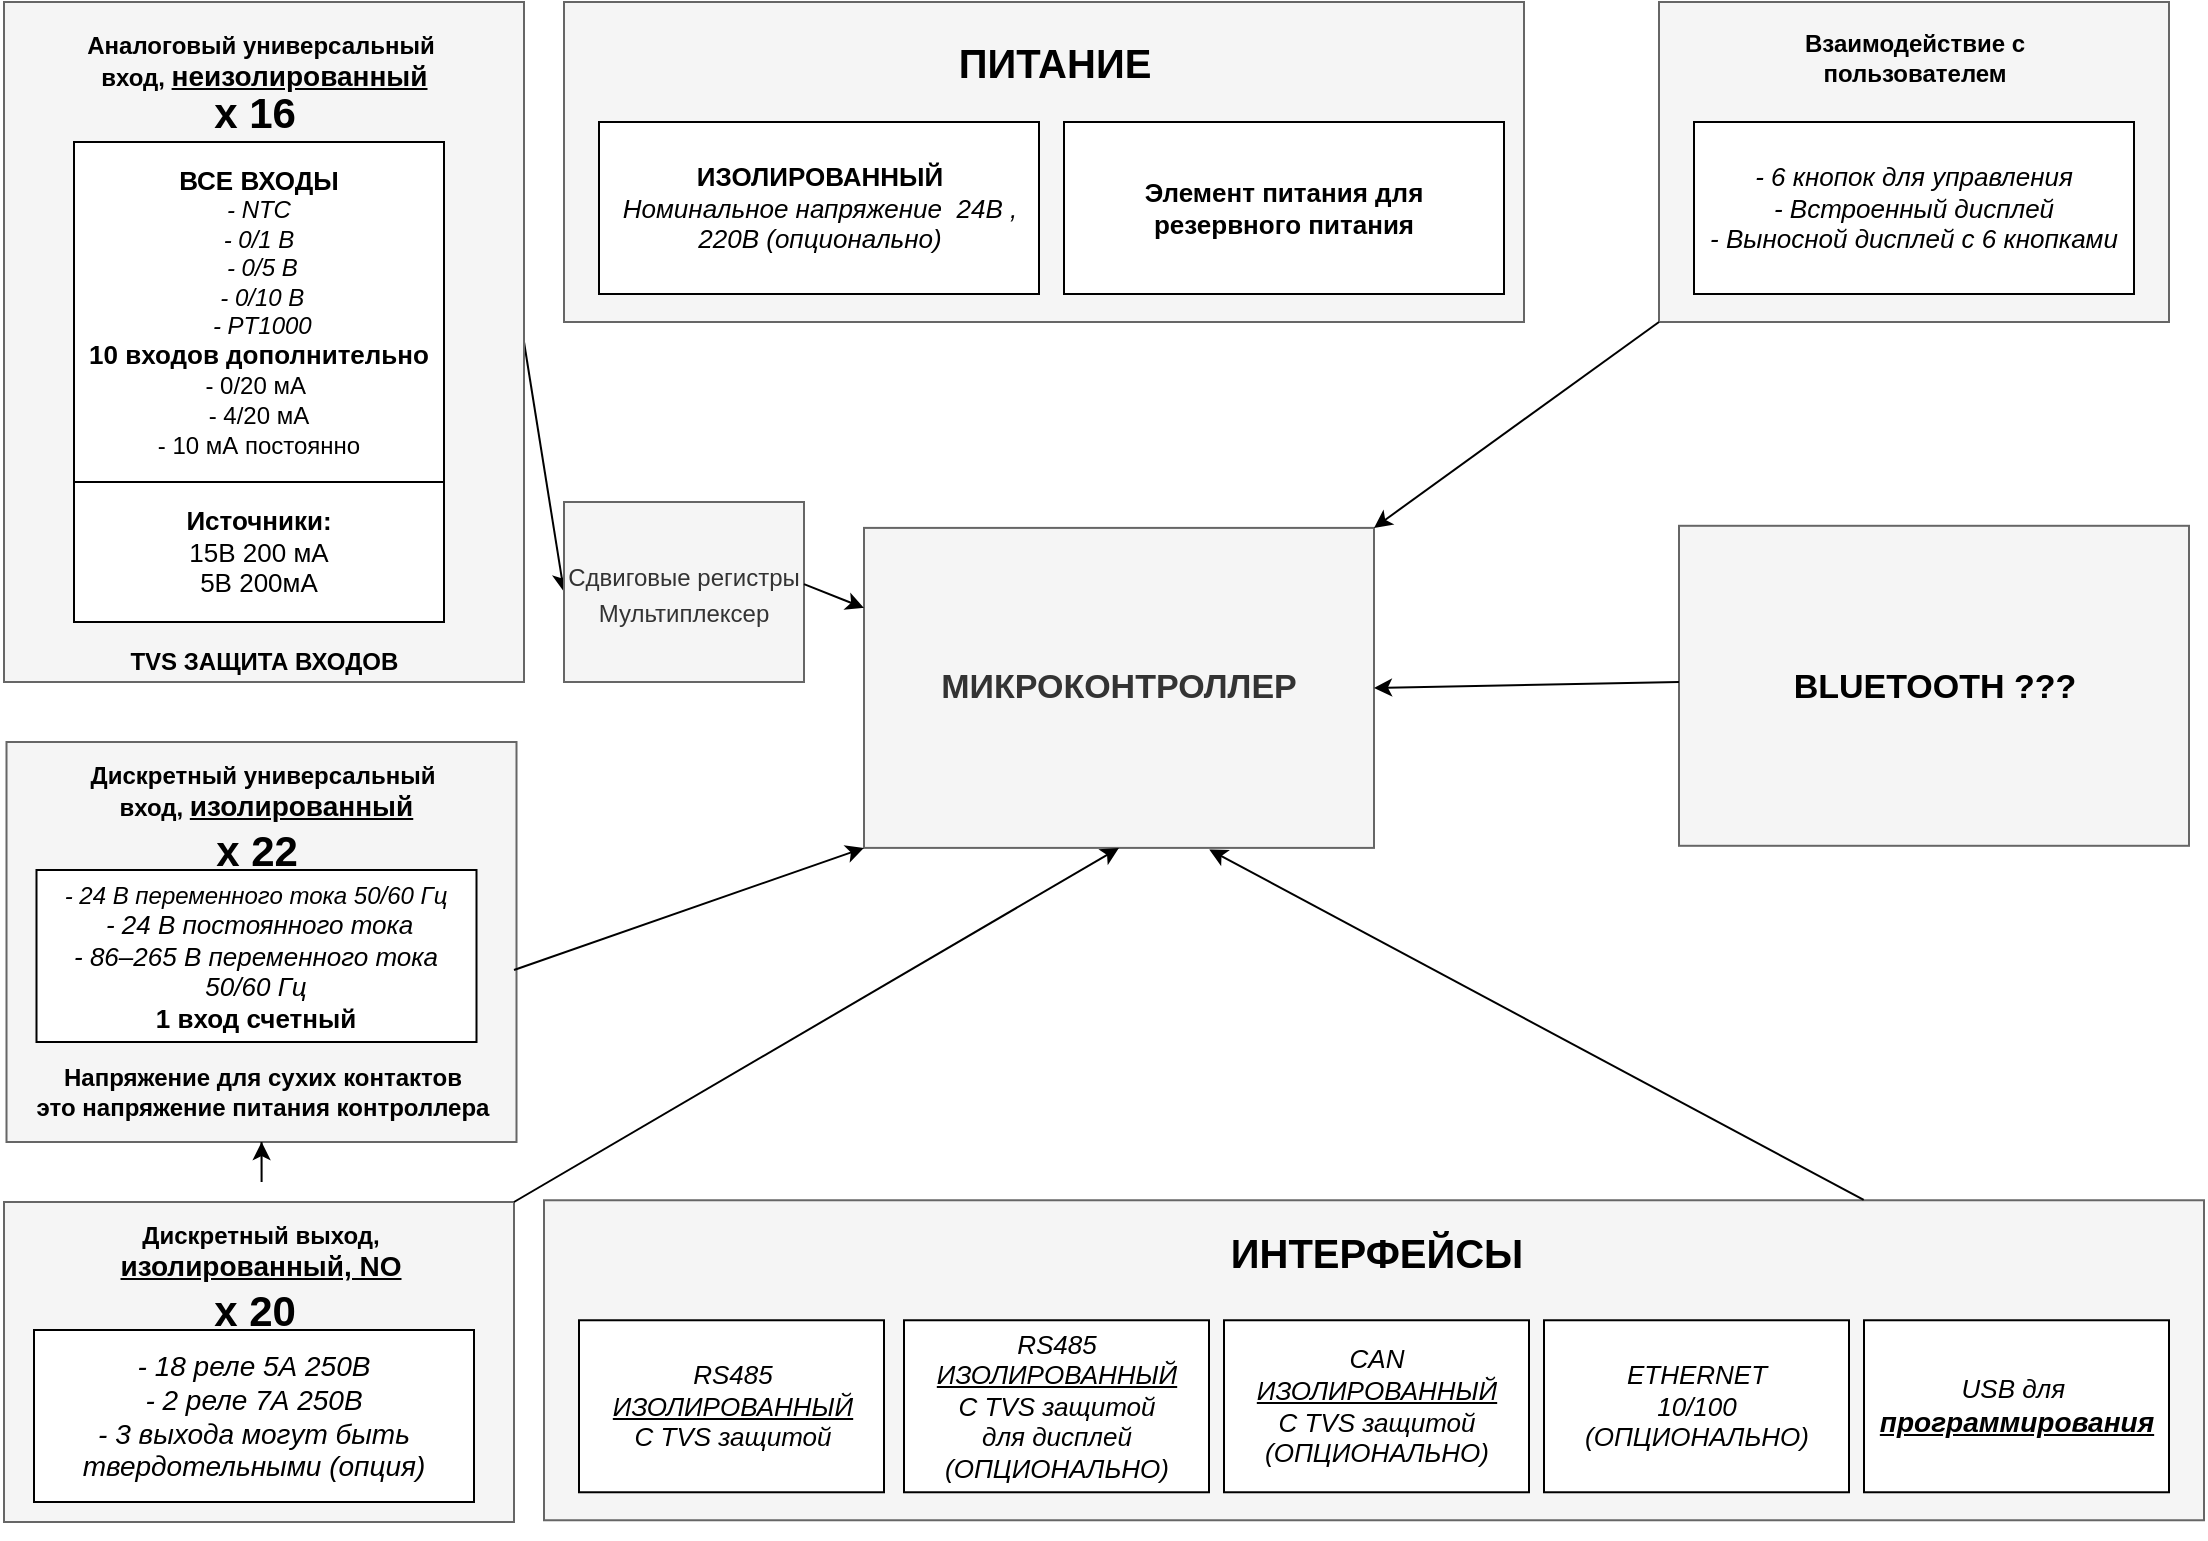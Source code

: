 <mxfile version="16.5.5" type="device"><diagram id="VDzwcDRPJXBgYdbBEzxJ" name="Page-1"><mxGraphModel dx="2269" dy="1231" grid="1" gridSize="10" guides="1" tooltips="1" connect="1" arrows="1" fold="1" page="1" pageScale="1" pageWidth="1169" pageHeight="827" math="0" shadow="0"><root><mxCell id="0"/><mxCell id="1" parent="0"/><mxCell id="ArQx6V-Cj6IufAOe9Ss1-62" style="edgeStyle=none;rounded=0;orthogonalLoop=1;jettySize=auto;html=1;exitX=1;exitY=0.5;exitDx=0;exitDy=0;entryX=0;entryY=0.5;entryDx=0;entryDy=0;fontSize=12;" edge="1" parent="1" source="ArQx6V-Cj6IufAOe9Ss1-10" target="ArQx6V-Cj6IufAOe9Ss1-55"><mxGeometry relative="1" as="geometry"/></mxCell><mxCell id="ArQx6V-Cj6IufAOe9Ss1-10" value="" style="whiteSpace=wrap;html=1;fontSize=12;fillColor=#f5f5f5;fontColor=#333333;strokeColor=#666666;" vertex="1" parent="1"><mxGeometry x="60" y="30" width="260" height="340" as="geometry"/></mxCell><mxCell id="ArQx6V-Cj6IufAOe9Ss1-1" value="&lt;div&gt;&lt;span style=&quot;font-size: 13px&quot;&gt;&lt;b&gt;ВСЕ ВХОДЫ&lt;/b&gt;&lt;/span&gt;&lt;/div&gt;&lt;div&gt;&lt;span&gt;&lt;i&gt;- NTC&lt;/i&gt;&lt;/span&gt;&lt;/div&gt;&lt;div&gt;&lt;span&gt;&lt;i&gt;- 0/1 В&lt;/i&gt;&lt;/span&gt;&lt;/div&gt;&lt;div&gt;&lt;span&gt;&lt;i&gt;&amp;nbsp;- 0/5 В&lt;/i&gt;&lt;/span&gt;&lt;/div&gt;&lt;div&gt;&lt;span&gt;&lt;i&gt;&amp;nbsp;- 0/10 В&lt;/i&gt;&lt;/span&gt;&lt;/div&gt;&lt;div&gt;&lt;span&gt;&lt;i&gt;&amp;nbsp;- PT1000&lt;/i&gt;&lt;/span&gt;&lt;/div&gt;&lt;div&gt;&lt;span&gt;&lt;b&gt;&lt;font style=&quot;font-size: 13px&quot;&gt;10 входов дополнительно&lt;/font&gt;&lt;/b&gt;&lt;/span&gt;&lt;/div&gt;&lt;div&gt;- 0/20 мА&amp;nbsp;&lt;/div&gt;&lt;div&gt;- 4/20 мА&lt;span&gt;&lt;b&gt;&lt;font style=&quot;font-size: 13px&quot;&gt;&lt;br&gt;&lt;/font&gt;&lt;/b&gt;&lt;/span&gt;&lt;/div&gt;&lt;div&gt;- 10 мА постоянно&lt;/div&gt;" style="whiteSpace=wrap;html=1;align=center;" vertex="1" parent="1"><mxGeometry x="95" y="100" width="185" height="170" as="geometry"/></mxCell><mxCell id="ArQx6V-Cj6IufAOe9Ss1-2" value="Аналоговый универсальный&lt;br&gt;&amp;nbsp;вход, &lt;font style=&quot;font-size: 14px&quot;&gt;&lt;u&gt;неизолированный&lt;/u&gt;&lt;/font&gt;" style="text;html=1;align=center;verticalAlign=middle;resizable=0;points=[];autosize=1;strokeColor=none;fillColor=none;fontStyle=1" vertex="1" parent="1"><mxGeometry x="92.5" y="45" width="190" height="30" as="geometry"/></mxCell><mxCell id="ArQx6V-Cj6IufAOe9Ss1-3" value="&lt;font style=&quot;font-size: 21px&quot;&gt;х 16&lt;/font&gt;" style="text;html=1;align=center;verticalAlign=middle;resizable=0;points=[];autosize=1;strokeColor=none;fillColor=none;fontStyle=1" vertex="1" parent="1"><mxGeometry x="155" y="75" width="60" height="20" as="geometry"/></mxCell><mxCell id="ArQx6V-Cj6IufAOe9Ss1-5" value="&lt;b&gt;Источники:&lt;/b&gt;&lt;br&gt;15В 200 мА&lt;br&gt;5В 200мА" style="rounded=0;whiteSpace=wrap;html=1;fontSize=13;" vertex="1" parent="1"><mxGeometry x="95" y="270" width="185" height="70" as="geometry"/></mxCell><mxCell id="ArQx6V-Cj6IufAOe9Ss1-7" value="&lt;font style=&quot;font-size: 12px&quot;&gt;&lt;i&gt;- 24 В переменного тока 50/60 Гц&lt;/i&gt;&lt;/font&gt;&lt;br&gt;&lt;i&gt;&amp;nbsp;- 24 В постоянного тока&lt;/i&gt;&lt;br&gt;&amp;nbsp;&lt;i&gt;- 86–265 В переменного тока&amp;nbsp;&lt;br&gt;50/60 Гц&lt;br&gt;&lt;/i&gt;&lt;b style=&quot;font-size: 12px&quot;&gt;&lt;font style=&quot;font-size: 13px&quot;&gt;1 вход счетный&lt;/font&gt;&lt;/b&gt;&lt;i&gt;&lt;br&gt;&lt;/i&gt;" style="whiteSpace=wrap;html=1;fontSize=13;" vertex="1" parent="1"><mxGeometry x="66.25" y="454" width="220" height="86" as="geometry"/></mxCell><mxCell id="ArQx6V-Cj6IufAOe9Ss1-8" value="Дискретный универсальный&lt;br&gt;&amp;nbsp;вход, &lt;font style=&quot;font-size: 14px&quot;&gt;&lt;u&gt;изолированный&lt;/u&gt;&lt;/font&gt;" style="text;html=1;align=center;verticalAlign=middle;resizable=0;points=[];autosize=1;strokeColor=none;fillColor=none;fontStyle=1" vertex="1" parent="1"><mxGeometry x="83.75" y="400" width="190" height="30" as="geometry"/></mxCell><mxCell id="ArQx6V-Cj6IufAOe9Ss1-9" value="&lt;font style=&quot;font-size: 21px&quot;&gt;х 22&lt;/font&gt;" style="text;html=1;align=center;verticalAlign=middle;resizable=0;points=[];autosize=1;strokeColor=none;fillColor=none;fontStyle=1" vertex="1" parent="1"><mxGeometry x="146.25" y="434" width="60" height="20" as="geometry"/></mxCell><mxCell id="ArQx6V-Cj6IufAOe9Ss1-12" value="Напряжение для сухих контактов&lt;br&gt;это напряжение питания контроллера" style="text;html=1;align=center;verticalAlign=middle;resizable=0;points=[];autosize=1;strokeColor=none;fillColor=none;fontStyle=1" vertex="1" parent="1"><mxGeometry x="58.75" y="550" width="240" height="30" as="geometry"/></mxCell><mxCell id="ArQx6V-Cj6IufAOe9Ss1-13" style="edgeStyle=orthogonalEdgeStyle;rounded=0;orthogonalLoop=1;jettySize=auto;html=1;exitX=0.5;exitY=1;exitDx=0;exitDy=0;fontSize=14;" edge="1" parent="1"><mxGeometry relative="1" as="geometry"><mxPoint x="178.75" y="590" as="sourcePoint"/><mxPoint x="178.75" y="590" as="targetPoint"/></mxGeometry></mxCell><mxCell id="ArQx6V-Cj6IufAOe9Ss1-14" value="" style="whiteSpace=wrap;html=1;fontSize=12;fillColor=#f5f5f5;fontColor=#333333;strokeColor=#666666;" vertex="1" parent="1"><mxGeometry x="60" y="630" width="255" height="160" as="geometry"/></mxCell><mxCell id="ArQx6V-Cj6IufAOe9Ss1-15" value="&lt;font style=&quot;font-size: 14px&quot;&gt;&lt;i&gt;- 18 реле 5А 250В&lt;br&gt;&lt;/i&gt;&lt;/font&gt;&lt;i style=&quot;font-size: 14px&quot;&gt;&lt;font style=&quot;font-size: 14px&quot;&gt;- 2 реле 7А 250В&lt;br&gt;- 3 выхода могут быть твердотельными (опция)&lt;/font&gt;&lt;br&gt;&lt;/i&gt;" style="whiteSpace=wrap;html=1;fontSize=13;" vertex="1" parent="1"><mxGeometry x="75" y="694" width="220" height="86" as="geometry"/></mxCell><mxCell id="ArQx6V-Cj6IufAOe9Ss1-16" value="Дискретный выход,&lt;br&gt;&lt;font style=&quot;font-size: 14px&quot;&gt;&lt;u&gt;изолированный, NO&lt;/u&gt;&lt;/font&gt;" style="text;html=1;align=center;verticalAlign=middle;resizable=0;points=[];autosize=1;strokeColor=none;fillColor=none;fontStyle=1" vertex="1" parent="1"><mxGeometry x="107.5" y="640" width="160" height="30" as="geometry"/></mxCell><mxCell id="ArQx6V-Cj6IufAOe9Ss1-17" value="&lt;font style=&quot;font-size: 21px&quot;&gt;х 20&lt;/font&gt;" style="text;html=1;align=center;verticalAlign=middle;resizable=0;points=[];autosize=1;strokeColor=none;fillColor=none;fontStyle=1" vertex="1" parent="1"><mxGeometry x="155" y="674" width="60" height="20" as="geometry"/></mxCell><mxCell id="ArQx6V-Cj6IufAOe9Ss1-19" style="edgeStyle=orthogonalEdgeStyle;rounded=0;orthogonalLoop=1;jettySize=auto;html=1;exitX=0.5;exitY=1;exitDx=0;exitDy=0;fontSize=14;" edge="1" parent="1" source="ArQx6V-Cj6IufAOe9Ss1-14" target="ArQx6V-Cj6IufAOe9Ss1-14"><mxGeometry relative="1" as="geometry"/></mxCell><mxCell id="ArQx6V-Cj6IufAOe9Ss1-20" value="" style="whiteSpace=wrap;html=1;fontSize=12;fillColor=#f5f5f5;fontColor=#333333;strokeColor=#666666;" vertex="1" parent="1"><mxGeometry x="340" y="30" width="480" height="160" as="geometry"/></mxCell><mxCell id="ArQx6V-Cj6IufAOe9Ss1-21" value="&lt;b&gt;ИЗОЛИРОВАННЫЙ&lt;/b&gt;&lt;br&gt;&lt;i&gt;Номинальное напряжение&amp;nbsp; 24В , 220В (опционально)&lt;/i&gt;" style="whiteSpace=wrap;html=1;fontSize=13;" vertex="1" parent="1"><mxGeometry x="357.5" y="90" width="220" height="86" as="geometry"/></mxCell><mxCell id="ArQx6V-Cj6IufAOe9Ss1-22" value="&lt;font style=&quot;font-size: 20px&quot;&gt;ПИТАНИЕ&lt;br&gt;&lt;/font&gt;" style="text;html=1;align=center;verticalAlign=middle;resizable=0;points=[];autosize=1;strokeColor=none;fillColor=none;fontStyle=1" vertex="1" parent="1"><mxGeometry x="530" y="50" width="110" height="20" as="geometry"/></mxCell><mxCell id="ArQx6V-Cj6IufAOe9Ss1-24" style="edgeStyle=orthogonalEdgeStyle;rounded=0;orthogonalLoop=1;jettySize=auto;html=1;exitX=0.5;exitY=1;exitDx=0;exitDy=0;fontSize=14;" edge="1" parent="1" source="ArQx6V-Cj6IufAOe9Ss1-20" target="ArQx6V-Cj6IufAOe9Ss1-20"><mxGeometry relative="1" as="geometry"/></mxCell><mxCell id="ArQx6V-Cj6IufAOe9Ss1-25" value="" style="whiteSpace=wrap;html=1;fontSize=12;fillColor=#f5f5f5;fontColor=#333333;strokeColor=#666666;" vertex="1" parent="1"><mxGeometry x="330" y="629.13" width="830" height="160" as="geometry"/></mxCell><mxCell id="ArQx6V-Cj6IufAOe9Ss1-26" value="&lt;i&gt;RS485&lt;br&gt;&lt;u&gt;ИЗОЛИРОВАННЫЙ&lt;/u&gt;&lt;br&gt;С TVS защитой&lt;br&gt;&lt;/i&gt;" style="whiteSpace=wrap;html=1;fontSize=13;" vertex="1" parent="1"><mxGeometry x="347.5" y="689.13" width="152.5" height="86" as="geometry"/></mxCell><mxCell id="ArQx6V-Cj6IufAOe9Ss1-27" value="&lt;font style=&quot;font-size: 20px&quot;&gt;ИНТЕРФЕЙСЫ&lt;br&gt;&lt;/font&gt;" style="text;html=1;align=center;verticalAlign=middle;resizable=0;points=[];autosize=1;strokeColor=none;fillColor=none;fontStyle=1" vertex="1" parent="1"><mxGeometry x="666.25" y="645" width="160" height="20" as="geometry"/></mxCell><mxCell id="ArQx6V-Cj6IufAOe9Ss1-28" style="edgeStyle=orthogonalEdgeStyle;rounded=0;orthogonalLoop=1;jettySize=auto;html=1;exitX=0.5;exitY=1;exitDx=0;exitDy=0;fontSize=14;" edge="1" parent="1" source="ArQx6V-Cj6IufAOe9Ss1-25" target="ArQx6V-Cj6IufAOe9Ss1-25"><mxGeometry relative="1" as="geometry"/></mxCell><mxCell id="ArQx6V-Cj6IufAOe9Ss1-29" value="&lt;b&gt;Элемент питания для &lt;br&gt;резервного питания&lt;/b&gt;" style="whiteSpace=wrap;html=1;fontSize=13;" vertex="1" parent="1"><mxGeometry x="590" y="90" width="220" height="86" as="geometry"/></mxCell><mxCell id="ArQx6V-Cj6IufAOe9Ss1-30" value="&lt;i&gt;RS485&lt;br&gt;&lt;u&gt;ИЗОЛИРОВАННЫЙ&lt;/u&gt;&lt;br&gt;С TVS защитой&lt;br&gt;для дисплей&lt;br&gt;(ОПЦИОНАЛЬНО)&lt;br&gt;&lt;/i&gt;" style="whiteSpace=wrap;html=1;fontSize=13;" vertex="1" parent="1"><mxGeometry x="510" y="689.13" width="152.5" height="86" as="geometry"/></mxCell><mxCell id="ArQx6V-Cj6IufAOe9Ss1-31" value="&lt;i&gt;CAN&lt;br&gt;&lt;u&gt;ИЗОЛИРОВАННЫЙ&lt;/u&gt;&lt;br&gt;С TVS защитой&lt;br&gt;&lt;/i&gt;&lt;i&gt;(ОПЦИОНАЛЬНО)&lt;/i&gt;&lt;i&gt;&lt;br&gt;&lt;/i&gt;" style="whiteSpace=wrap;html=1;fontSize=13;" vertex="1" parent="1"><mxGeometry x="670" y="689.13" width="152.5" height="86" as="geometry"/></mxCell><mxCell id="ArQx6V-Cj6IufAOe9Ss1-32" value="&lt;i&gt;ETHERNET&lt;br&gt;10/100&lt;br&gt;&lt;/i&gt;&lt;i&gt;(ОПЦИОНАЛЬНО)&lt;/i&gt;&lt;i&gt;&lt;br&gt;&lt;/i&gt;" style="whiteSpace=wrap;html=1;fontSize=13;" vertex="1" parent="1"><mxGeometry x="830" y="689.13" width="152.5" height="86" as="geometry"/></mxCell><mxCell id="ArQx6V-Cj6IufAOe9Ss1-33" value="&lt;i&gt;USB для&amp;nbsp;&lt;br&gt;&lt;b&gt;&lt;font style=&quot;font-size: 14px&quot;&gt;&lt;u&gt;программирования&lt;/u&gt;&lt;/font&gt;&lt;/b&gt;&lt;br&gt;&lt;/i&gt;" style="whiteSpace=wrap;html=1;fontSize=13;" vertex="1" parent="1"><mxGeometry x="990" y="689.13" width="152.5" height="86" as="geometry"/></mxCell><mxCell id="ArQx6V-Cj6IufAOe9Ss1-34" value="&amp;nbsp;TVS ЗАЩИТА ВХОДОВ" style="text;html=1;align=center;verticalAlign=middle;resizable=0;points=[];autosize=1;strokeColor=none;fillColor=none;fontStyle=1" vertex="1" parent="1"><mxGeometry x="112.5" y="350" width="150" height="20" as="geometry"/></mxCell><mxCell id="ArQx6V-Cj6IufAOe9Ss1-35" value="" style="whiteSpace=wrap;html=1;fontSize=12;fillColor=#f5f5f5;fontColor=#333333;strokeColor=#666666;" vertex="1" parent="1"><mxGeometry x="61.25" y="400" width="255" height="200" as="geometry"/></mxCell><mxCell id="ArQx6V-Cj6IufAOe9Ss1-36" value="&lt;font style=&quot;font-size: 12px&quot;&gt;&lt;i&gt;- 24 В переменного тока 50/60 Гц&lt;/i&gt;&lt;/font&gt;&lt;br&gt;&lt;i&gt;&amp;nbsp;- 24 В постоянного тока&lt;/i&gt;&lt;br&gt;&amp;nbsp;&lt;i&gt;- 86–265 В переменного тока&amp;nbsp;&lt;br&gt;50/60 Гц&lt;br&gt;&lt;/i&gt;&lt;b style=&quot;font-size: 12px&quot;&gt;&lt;font style=&quot;font-size: 13px&quot;&gt;1 вход счетный&lt;/font&gt;&lt;/b&gt;&lt;i&gt;&lt;br&gt;&lt;/i&gt;" style="whiteSpace=wrap;html=1;fontSize=13;" vertex="1" parent="1"><mxGeometry x="76.25" y="464" width="220" height="86" as="geometry"/></mxCell><mxCell id="ArQx6V-Cj6IufAOe9Ss1-37" value="Дискретный универсальный&lt;br&gt;&amp;nbsp;вход, &lt;font style=&quot;font-size: 14px&quot;&gt;&lt;u&gt;изолированный&lt;/u&gt;&lt;/font&gt;" style="text;html=1;align=center;verticalAlign=middle;resizable=0;points=[];autosize=1;strokeColor=none;fillColor=none;fontStyle=1" vertex="1" parent="1"><mxGeometry x="93.75" y="410" width="190" height="30" as="geometry"/></mxCell><mxCell id="ArQx6V-Cj6IufAOe9Ss1-38" value="&lt;font style=&quot;font-size: 21px&quot;&gt;х 22&lt;/font&gt;" style="text;html=1;align=center;verticalAlign=middle;resizable=0;points=[];autosize=1;strokeColor=none;fillColor=none;fontStyle=1" vertex="1" parent="1"><mxGeometry x="156.25" y="444" width="60" height="20" as="geometry"/></mxCell><mxCell id="ArQx6V-Cj6IufAOe9Ss1-39" value="Напряжение для сухих контактов&lt;br&gt;это напряжение питания контроллера" style="text;html=1;align=center;verticalAlign=middle;resizable=0;points=[];autosize=1;strokeColor=none;fillColor=none;fontStyle=1" vertex="1" parent="1"><mxGeometry x="68.75" y="560" width="240" height="30" as="geometry"/></mxCell><mxCell id="ArQx6V-Cj6IufAOe9Ss1-40" style="edgeStyle=orthogonalEdgeStyle;rounded=0;orthogonalLoop=1;jettySize=auto;html=1;exitX=0.5;exitY=1;exitDx=0;exitDy=0;fontSize=14;" edge="1" parent="1" source="ArQx6V-Cj6IufAOe9Ss1-35" target="ArQx6V-Cj6IufAOe9Ss1-35"><mxGeometry relative="1" as="geometry"/></mxCell><mxCell id="ArQx6V-Cj6IufAOe9Ss1-41" value="" style="whiteSpace=wrap;html=1;fontSize=12;fillColor=#f5f5f5;fontColor=#333333;strokeColor=#666666;" vertex="1" parent="1"><mxGeometry x="887.5" y="30" width="255" height="160" as="geometry"/></mxCell><mxCell id="ArQx6V-Cj6IufAOe9Ss1-42" value="&lt;i&gt;&lt;span&gt;- 6 кнопок для управления&lt;br&gt;&lt;/span&gt;- Встроенный дисплей&lt;br&gt;- Выносной дисплей с 6 кнопками&lt;br&gt;&lt;/i&gt;" style="whiteSpace=wrap;html=1;fontSize=13;" vertex="1" parent="1"><mxGeometry x="905" y="90" width="220" height="86" as="geometry"/></mxCell><mxCell id="ArQx6V-Cj6IufAOe9Ss1-43" value="Взаимодействие с &lt;br&gt;пользователем" style="text;html=1;align=center;verticalAlign=middle;resizable=0;points=[];autosize=1;strokeColor=none;fillColor=none;fontStyle=1" vertex="1" parent="1"><mxGeometry x="950" y="42.75" width="130" height="30" as="geometry"/></mxCell><mxCell id="ArQx6V-Cj6IufAOe9Ss1-46" style="edgeStyle=orthogonalEdgeStyle;rounded=0;orthogonalLoop=1;jettySize=auto;html=1;exitX=0.5;exitY=1;exitDx=0;exitDy=0;fontSize=14;" edge="1" source="ArQx6V-Cj6IufAOe9Ss1-41" target="ArQx6V-Cj6IufAOe9Ss1-41" parent="1"><mxGeometry relative="1" as="geometry"/></mxCell><mxCell id="ArQx6V-Cj6IufAOe9Ss1-47" value="МИКРОКОНТРОЛЛЕР" style="whiteSpace=wrap;html=1;fontSize=17;fillColor=#f5f5f5;fontColor=#333333;strokeColor=#666666;fontStyle=1" vertex="1" parent="1"><mxGeometry x="490" y="292.95" width="255" height="160" as="geometry"/></mxCell><mxCell id="ArQx6V-Cj6IufAOe9Ss1-50" style="edgeStyle=orthogonalEdgeStyle;rounded=0;orthogonalLoop=1;jettySize=auto;html=1;exitX=0.5;exitY=1;exitDx=0;exitDy=0;fontSize=14;" edge="1" parent="1" source="ArQx6V-Cj6IufAOe9Ss1-47" target="ArQx6V-Cj6IufAOe9Ss1-47"><mxGeometry relative="1" as="geometry"/></mxCell><mxCell id="ArQx6V-Cj6IufAOe9Ss1-51" value="" style="whiteSpace=wrap;html=1;fontSize=15;fillColor=#f5f5f5;fontColor=#333333;strokeColor=#666666;" vertex="1" parent="1"><mxGeometry x="897.5" y="291.9" width="255" height="160" as="geometry"/></mxCell><mxCell id="ArQx6V-Cj6IufAOe9Ss1-53" value="BLUETOOTH ???" style="text;html=1;align=center;verticalAlign=middle;resizable=0;points=[];autosize=1;strokeColor=none;fillColor=none;fontStyle=1;fontSize=17;" vertex="1" parent="1"><mxGeometry x="945" y="357.95" width="160" height="30" as="geometry"/></mxCell><mxCell id="ArQx6V-Cj6IufAOe9Ss1-54" style="edgeStyle=orthogonalEdgeStyle;rounded=0;orthogonalLoop=1;jettySize=auto;html=1;exitX=0.5;exitY=1;exitDx=0;exitDy=0;fontSize=14;" edge="1" parent="1" source="ArQx6V-Cj6IufAOe9Ss1-51" target="ArQx6V-Cj6IufAOe9Ss1-51"><mxGeometry relative="1" as="geometry"/></mxCell><mxCell id="ArQx6V-Cj6IufAOe9Ss1-55" value="&lt;font style=&quot;font-size: 12px&quot;&gt;Сдвиговые регистры&lt;br&gt;Мультиплексер&lt;/font&gt;" style="whiteSpace=wrap;html=1;fontSize=15;fillColor=#f5f5f5;fontColor=#333333;strokeColor=#666666;" vertex="1" parent="1"><mxGeometry x="340" y="280" width="120" height="90" as="geometry"/></mxCell><mxCell id="ArQx6V-Cj6IufAOe9Ss1-63" value="" style="endArrow=classic;html=1;rounded=0;fontSize=12;entryX=0;entryY=1;entryDx=0;entryDy=0;" edge="1" parent="1" target="ArQx6V-Cj6IufAOe9Ss1-47"><mxGeometry width="50" height="50" relative="1" as="geometry"><mxPoint x="315" y="514" as="sourcePoint"/><mxPoint x="365" y="464" as="targetPoint"/></mxGeometry></mxCell><mxCell id="ArQx6V-Cj6IufAOe9Ss1-64" value="" style="endArrow=classic;html=1;rounded=0;fontSize=12;entryX=0;entryY=0.25;entryDx=0;entryDy=0;" edge="1" parent="1" target="ArQx6V-Cj6IufAOe9Ss1-47"><mxGeometry width="50" height="50" relative="1" as="geometry"><mxPoint x="460" y="321.05" as="sourcePoint"/><mxPoint x="635" y="260.0" as="targetPoint"/></mxGeometry></mxCell><mxCell id="ArQx6V-Cj6IufAOe9Ss1-65" value="" style="endArrow=classic;html=1;rounded=0;fontSize=12;entryX=0.5;entryY=1;entryDx=0;entryDy=0;exitX=1;exitY=0;exitDx=0;exitDy=0;" edge="1" parent="1" source="ArQx6V-Cj6IufAOe9Ss1-14" target="ArQx6V-Cj6IufAOe9Ss1-47"><mxGeometry width="50" height="50" relative="1" as="geometry"><mxPoint x="315" y="621.05" as="sourcePoint"/><mxPoint x="490" y="560" as="targetPoint"/></mxGeometry></mxCell><mxCell id="ArQx6V-Cj6IufAOe9Ss1-66" value="" style="endArrow=classic;html=1;rounded=0;fontSize=12;entryX=0.677;entryY=1.005;entryDx=0;entryDy=0;exitX=0.795;exitY=-0.001;exitDx=0;exitDy=0;entryPerimeter=0;exitPerimeter=0;" edge="1" parent="1" source="ArQx6V-Cj6IufAOe9Ss1-25" target="ArQx6V-Cj6IufAOe9Ss1-47"><mxGeometry width="50" height="50" relative="1" as="geometry"><mxPoint x="662.5" y="628.95" as="sourcePoint"/><mxPoint x="965" y="451.9" as="targetPoint"/></mxGeometry></mxCell><mxCell id="ArQx6V-Cj6IufAOe9Ss1-67" value="" style="endArrow=classic;html=1;rounded=0;fontSize=12;entryX=1;entryY=0.5;entryDx=0;entryDy=0;" edge="1" parent="1" target="ArQx6V-Cj6IufAOe9Ss1-47"><mxGeometry width="50" height="50" relative="1" as="geometry"><mxPoint x="897.5" y="370" as="sourcePoint"/><mxPoint x="1072.5" y="308.95" as="targetPoint"/></mxGeometry></mxCell><mxCell id="ArQx6V-Cj6IufAOe9Ss1-68" value="" style="endArrow=classic;html=1;rounded=0;fontSize=12;entryX=1;entryY=0;entryDx=0;entryDy=0;exitX=0;exitY=1;exitDx=0;exitDy=0;" edge="1" parent="1" source="ArQx6V-Cj6IufAOe9Ss1-41" target="ArQx6V-Cj6IufAOe9Ss1-47"><mxGeometry width="50" height="50" relative="1" as="geometry"><mxPoint x="905" y="250" as="sourcePoint"/><mxPoint x="752.5" y="252.95" as="targetPoint"/></mxGeometry></mxCell></root></mxGraphModel></diagram></mxfile>